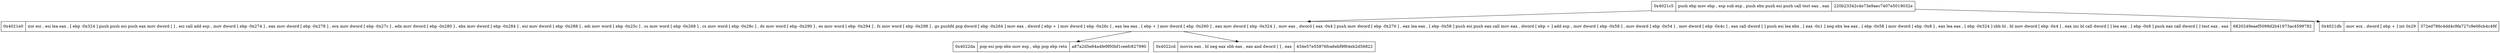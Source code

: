 digraph{
node [shape=record];
"0x4021c5"[label="0x4021c5|  push ebp
 mov ebp ,  esp
 sub esp , 
 push ebx
 push esi
 push
 call
 test eax ,  eax
| 220b23342c4e73e9aec7407e5019032e"] "0x4021c5" -> "0x4021e0""0x4021c5" -> "0x4021db""0x4021e0"[label="0x4021e0|  xor esi ,  esi
 lea eax ,   [ ebp -0x324 ]
 push
 push esi
 push eax
 mov dword  [ ] ,  esi
 call
 add esp , 
 mov dword  [ ebp -0x274 ] ,  eax
 mov dword  [ ebp -0x278 ] ,  ecx
 mov dword  [ ebp -0x27c ] ,  edx
 mov dword  [ ebp -0x280 ] ,  ebx
 mov dword  [ ebp -0x284 ] ,  esi
 mov dword  [ ebp -0x288 ] ,  edi
 mov word  [ ebp -0x25c ] ,  ss
 mov word  [ ebp -0x268 ] ,  cs
 mov word  [ ebp -0x28c ] ,  ds
 mov word  [ ebp -0x290 ] ,  es
 mov word  [ ebp -0x294 ] ,  fs
 mov word  [ ebp -0x298 ] ,  gs
 pushfd
 pop dword  [ ebp -0x264 ]
 mov eax ,  dword  [ ebp + ]
 mov dword  [ ebp -0x26c ] ,  eax
 lea eax ,   [ ebp + ]
 mov dword  [ ebp -0x260 ] ,  eax
 mov dword  [ ebp -0x324 ] , 
 mov eax ,  dword  [ eax -0x4 ]
 push
 mov dword  [ ebp -0x270 ] ,  eax
 lea eax ,   [ ebp -0x58 ]
 push esi
 push eax
 call
 mov eax ,  dword  [ ebp + ]
 add esp , 
 mov dword  [ ebp -0x58 ] , 
 mov dword  [ ebp -0x54 ] , 
 mov dword  [ ebp -0x4c ] ,  eax
 call dword  [ ]
 push esi
 lea ebx ,   [ eax -0x1 ]
 neg ebx
 lea eax ,   [ ebp -0x58 ]
 mov dword  [ ebp -0x8 ] ,  eax
 lea eax ,   [ ebp -0x324 ]
 sbb bl ,  bl
 mov dword  [ ebp -0x4 ] ,  eax
 inc bl
 call dword  [ ]
 lea eax ,   [ ebp -0x8 ]
 push eax
 call dword  [ ]
 test eax ,  eax
| 6820249eaef5099d2b41973ac4599782"] "0x4021e0" -> "0x4022da""0x4021e0" -> "0x4022cd""0x4021db"[label="0x4021db|  mov ecx ,  dword  [ ebp + ]
 int 0x29
| 372ed786c4dd4c9fa727c9e06cb4c49f"] "0x4022da"[label="0x4022da|  pop esi
 pop ebx
 mov esp ,  ebp
 pop ebp
 retn
| a87a2d5e84a4fe9f00bf1ceefc827990"] "0x4022cd"[label="0x4022cd|  movzx eax ,  bl
 neg eax
 sbb eax ,  eax
 and dword  [ ] ,  eax
| 434e57e55876fca6ebf9f64eb2d56822"] }